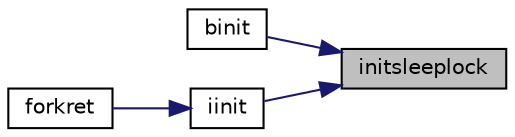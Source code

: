 digraph "initsleeplock"
{
 // LATEX_PDF_SIZE
  edge [fontname="Helvetica",fontsize="10",labelfontname="Helvetica",labelfontsize="10"];
  node [fontname="Helvetica",fontsize="10",shape=record];
  rankdir="RL";
  Node1 [label="initsleeplock",height=0.2,width=0.4,color="black", fillcolor="grey75", style="filled", fontcolor="black",tooltip=" "];
  Node1 -> Node2 [dir="back",color="midnightblue",fontsize="10",style="solid"];
  Node2 [label="binit",height=0.2,width=0.4,color="black", fillcolor="white", style="filled",URL="$dc/de6/bio_8c.html#a53cca0ddc98c5f1de37124eca2575a59",tooltip=" "];
  Node1 -> Node3 [dir="back",color="midnightblue",fontsize="10",style="solid"];
  Node3 [label="iinit",height=0.2,width=0.4,color="black", fillcolor="white", style="filled",URL="$d5/d64/defs_8h.html#a301761a27cf266e0bad483272fb31a3c",tooltip=" "];
  Node3 -> Node4 [dir="back",color="midnightblue",fontsize="10",style="solid"];
  Node4 [label="forkret",height=0.2,width=0.4,color="black", fillcolor="white", style="filled",URL="$d3/dda/proc_8c.html#a11c5d62d28e8121e75235d361158156e",tooltip=" "];
}
